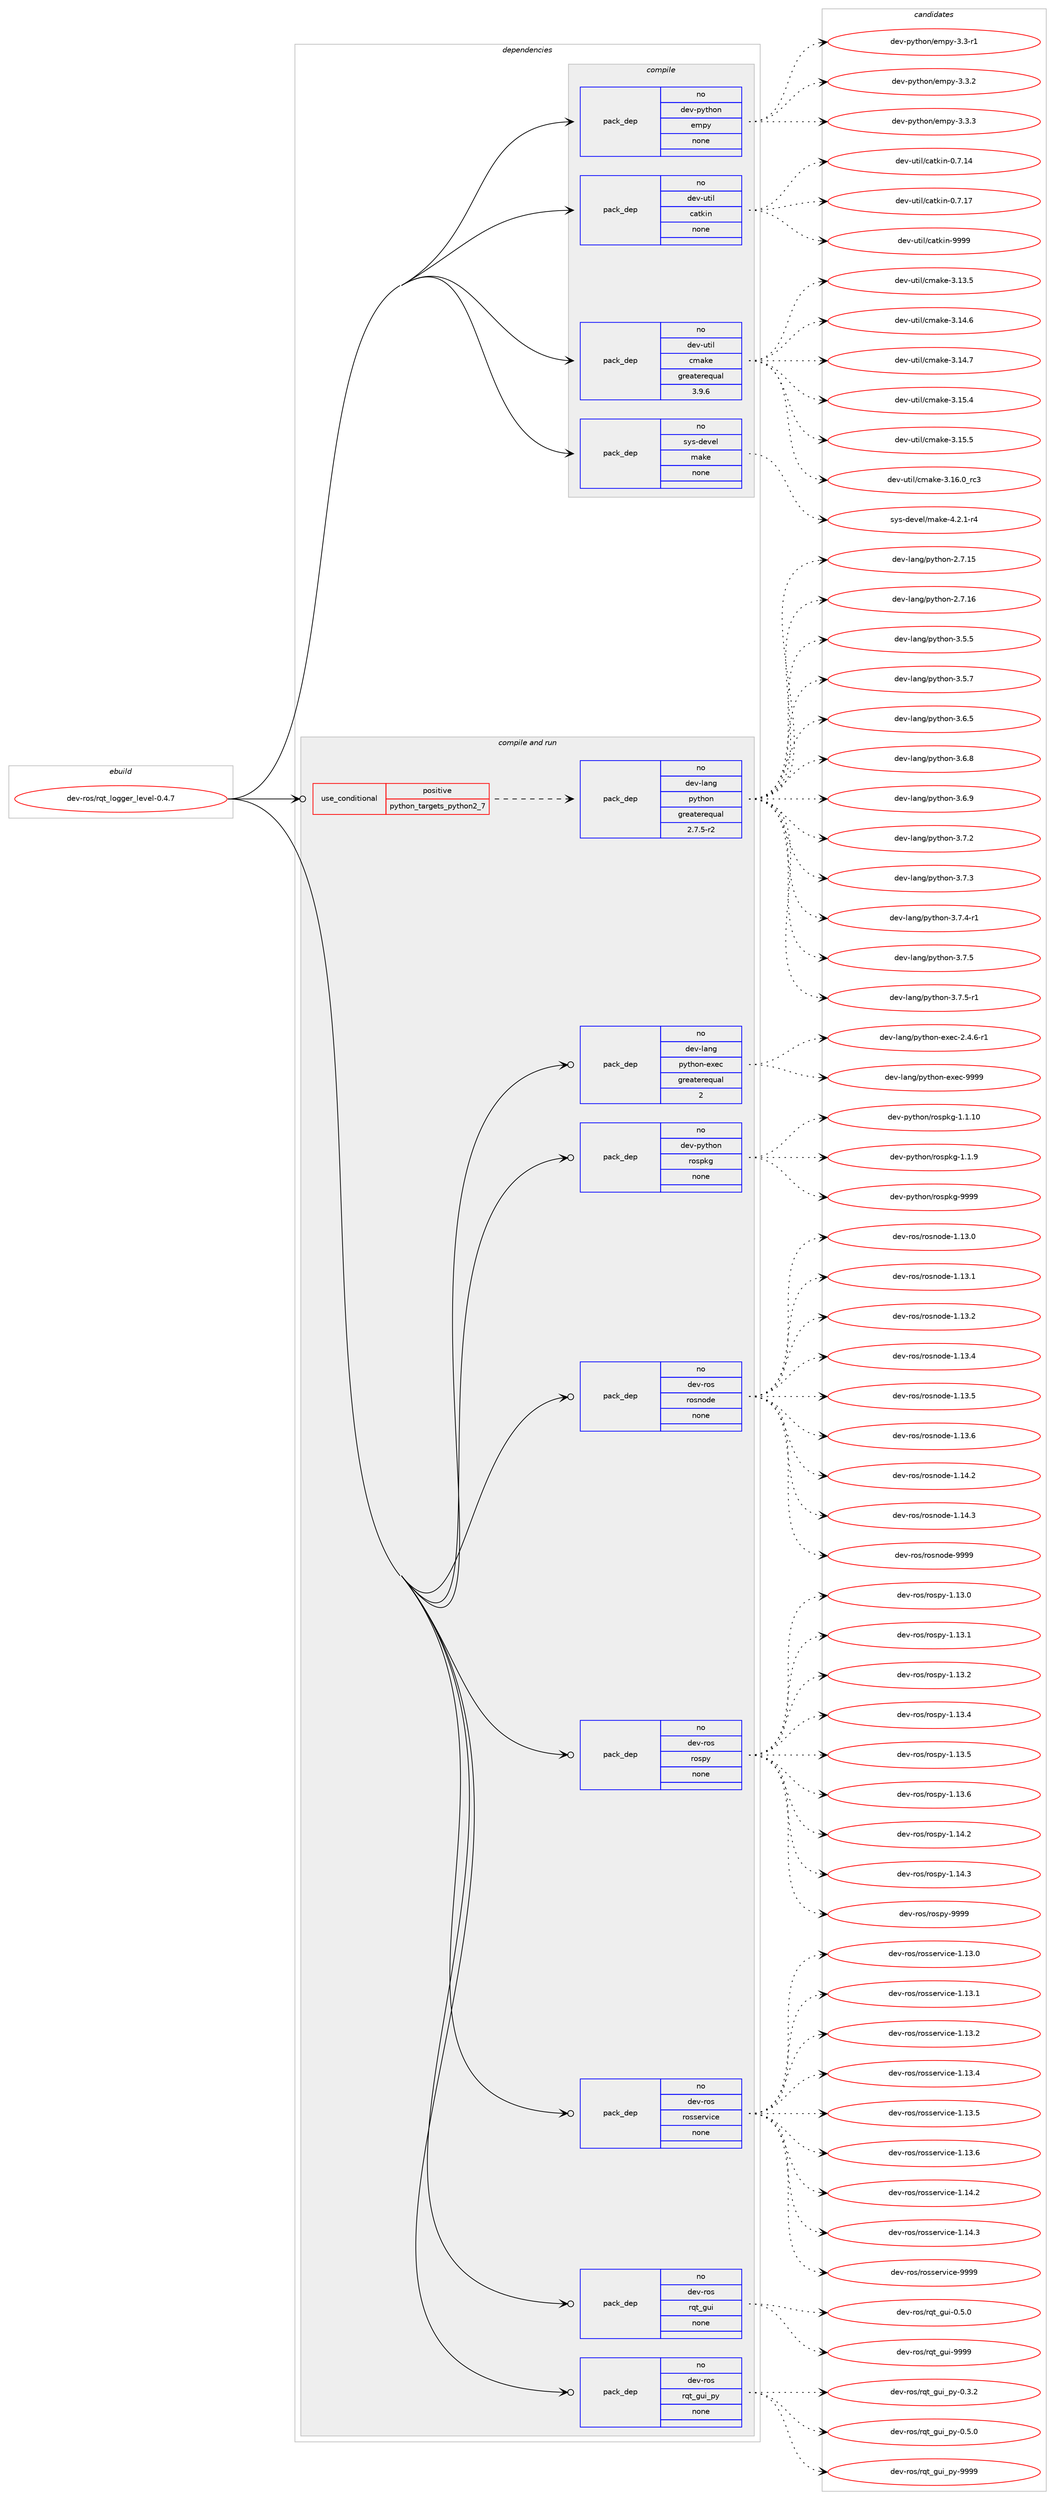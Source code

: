 digraph prolog {

# *************
# Graph options
# *************

newrank=true;
concentrate=true;
compound=true;
graph [rankdir=LR,fontname=Helvetica,fontsize=10,ranksep=1.5];#, ranksep=2.5, nodesep=0.2];
edge  [arrowhead=vee];
node  [fontname=Helvetica,fontsize=10];

# **********
# The ebuild
# **********

subgraph cluster_leftcol {
color=gray;
rank=same;
label=<<i>ebuild</i>>;
id [label="dev-ros/rqt_logger_level-0.4.7", color=red, width=4, href="../dev-ros/rqt_logger_level-0.4.7.svg"];
}

# ****************
# The dependencies
# ****************

subgraph cluster_midcol {
color=gray;
label=<<i>dependencies</i>>;
subgraph cluster_compile {
fillcolor="#eeeeee";
style=filled;
label=<<i>compile</i>>;
subgraph pack498405 {
dependency665591 [label=<<TABLE BORDER="0" CELLBORDER="1" CELLSPACING="0" CELLPADDING="4" WIDTH="220"><TR><TD ROWSPAN="6" CELLPADDING="30">pack_dep</TD></TR><TR><TD WIDTH="110">no</TD></TR><TR><TD>dev-python</TD></TR><TR><TD>empy</TD></TR><TR><TD>none</TD></TR><TR><TD></TD></TR></TABLE>>, shape=none, color=blue];
}
id:e -> dependency665591:w [weight=20,style="solid",arrowhead="vee"];
subgraph pack498406 {
dependency665592 [label=<<TABLE BORDER="0" CELLBORDER="1" CELLSPACING="0" CELLPADDING="4" WIDTH="220"><TR><TD ROWSPAN="6" CELLPADDING="30">pack_dep</TD></TR><TR><TD WIDTH="110">no</TD></TR><TR><TD>dev-util</TD></TR><TR><TD>catkin</TD></TR><TR><TD>none</TD></TR><TR><TD></TD></TR></TABLE>>, shape=none, color=blue];
}
id:e -> dependency665592:w [weight=20,style="solid",arrowhead="vee"];
subgraph pack498407 {
dependency665593 [label=<<TABLE BORDER="0" CELLBORDER="1" CELLSPACING="0" CELLPADDING="4" WIDTH="220"><TR><TD ROWSPAN="6" CELLPADDING="30">pack_dep</TD></TR><TR><TD WIDTH="110">no</TD></TR><TR><TD>dev-util</TD></TR><TR><TD>cmake</TD></TR><TR><TD>greaterequal</TD></TR><TR><TD>3.9.6</TD></TR></TABLE>>, shape=none, color=blue];
}
id:e -> dependency665593:w [weight=20,style="solid",arrowhead="vee"];
subgraph pack498408 {
dependency665594 [label=<<TABLE BORDER="0" CELLBORDER="1" CELLSPACING="0" CELLPADDING="4" WIDTH="220"><TR><TD ROWSPAN="6" CELLPADDING="30">pack_dep</TD></TR><TR><TD WIDTH="110">no</TD></TR><TR><TD>sys-devel</TD></TR><TR><TD>make</TD></TR><TR><TD>none</TD></TR><TR><TD></TD></TR></TABLE>>, shape=none, color=blue];
}
id:e -> dependency665594:w [weight=20,style="solid",arrowhead="vee"];
}
subgraph cluster_compileandrun {
fillcolor="#eeeeee";
style=filled;
label=<<i>compile and run</i>>;
subgraph cond155280 {
dependency665595 [label=<<TABLE BORDER="0" CELLBORDER="1" CELLSPACING="0" CELLPADDING="4"><TR><TD ROWSPAN="3" CELLPADDING="10">use_conditional</TD></TR><TR><TD>positive</TD></TR><TR><TD>python_targets_python2_7</TD></TR></TABLE>>, shape=none, color=red];
subgraph pack498409 {
dependency665596 [label=<<TABLE BORDER="0" CELLBORDER="1" CELLSPACING="0" CELLPADDING="4" WIDTH="220"><TR><TD ROWSPAN="6" CELLPADDING="30">pack_dep</TD></TR><TR><TD WIDTH="110">no</TD></TR><TR><TD>dev-lang</TD></TR><TR><TD>python</TD></TR><TR><TD>greaterequal</TD></TR><TR><TD>2.7.5-r2</TD></TR></TABLE>>, shape=none, color=blue];
}
dependency665595:e -> dependency665596:w [weight=20,style="dashed",arrowhead="vee"];
}
id:e -> dependency665595:w [weight=20,style="solid",arrowhead="odotvee"];
subgraph pack498410 {
dependency665597 [label=<<TABLE BORDER="0" CELLBORDER="1" CELLSPACING="0" CELLPADDING="4" WIDTH="220"><TR><TD ROWSPAN="6" CELLPADDING="30">pack_dep</TD></TR><TR><TD WIDTH="110">no</TD></TR><TR><TD>dev-lang</TD></TR><TR><TD>python-exec</TD></TR><TR><TD>greaterequal</TD></TR><TR><TD>2</TD></TR></TABLE>>, shape=none, color=blue];
}
id:e -> dependency665597:w [weight=20,style="solid",arrowhead="odotvee"];
subgraph pack498411 {
dependency665598 [label=<<TABLE BORDER="0" CELLBORDER="1" CELLSPACING="0" CELLPADDING="4" WIDTH="220"><TR><TD ROWSPAN="6" CELLPADDING="30">pack_dep</TD></TR><TR><TD WIDTH="110">no</TD></TR><TR><TD>dev-python</TD></TR><TR><TD>rospkg</TD></TR><TR><TD>none</TD></TR><TR><TD></TD></TR></TABLE>>, shape=none, color=blue];
}
id:e -> dependency665598:w [weight=20,style="solid",arrowhead="odotvee"];
subgraph pack498412 {
dependency665599 [label=<<TABLE BORDER="0" CELLBORDER="1" CELLSPACING="0" CELLPADDING="4" WIDTH="220"><TR><TD ROWSPAN="6" CELLPADDING="30">pack_dep</TD></TR><TR><TD WIDTH="110">no</TD></TR><TR><TD>dev-ros</TD></TR><TR><TD>rosnode</TD></TR><TR><TD>none</TD></TR><TR><TD></TD></TR></TABLE>>, shape=none, color=blue];
}
id:e -> dependency665599:w [weight=20,style="solid",arrowhead="odotvee"];
subgraph pack498413 {
dependency665600 [label=<<TABLE BORDER="0" CELLBORDER="1" CELLSPACING="0" CELLPADDING="4" WIDTH="220"><TR><TD ROWSPAN="6" CELLPADDING="30">pack_dep</TD></TR><TR><TD WIDTH="110">no</TD></TR><TR><TD>dev-ros</TD></TR><TR><TD>rospy</TD></TR><TR><TD>none</TD></TR><TR><TD></TD></TR></TABLE>>, shape=none, color=blue];
}
id:e -> dependency665600:w [weight=20,style="solid",arrowhead="odotvee"];
subgraph pack498414 {
dependency665601 [label=<<TABLE BORDER="0" CELLBORDER="1" CELLSPACING="0" CELLPADDING="4" WIDTH="220"><TR><TD ROWSPAN="6" CELLPADDING="30">pack_dep</TD></TR><TR><TD WIDTH="110">no</TD></TR><TR><TD>dev-ros</TD></TR><TR><TD>rosservice</TD></TR><TR><TD>none</TD></TR><TR><TD></TD></TR></TABLE>>, shape=none, color=blue];
}
id:e -> dependency665601:w [weight=20,style="solid",arrowhead="odotvee"];
subgraph pack498415 {
dependency665602 [label=<<TABLE BORDER="0" CELLBORDER="1" CELLSPACING="0" CELLPADDING="4" WIDTH="220"><TR><TD ROWSPAN="6" CELLPADDING="30">pack_dep</TD></TR><TR><TD WIDTH="110">no</TD></TR><TR><TD>dev-ros</TD></TR><TR><TD>rqt_gui</TD></TR><TR><TD>none</TD></TR><TR><TD></TD></TR></TABLE>>, shape=none, color=blue];
}
id:e -> dependency665602:w [weight=20,style="solid",arrowhead="odotvee"];
subgraph pack498416 {
dependency665603 [label=<<TABLE BORDER="0" CELLBORDER="1" CELLSPACING="0" CELLPADDING="4" WIDTH="220"><TR><TD ROWSPAN="6" CELLPADDING="30">pack_dep</TD></TR><TR><TD WIDTH="110">no</TD></TR><TR><TD>dev-ros</TD></TR><TR><TD>rqt_gui_py</TD></TR><TR><TD>none</TD></TR><TR><TD></TD></TR></TABLE>>, shape=none, color=blue];
}
id:e -> dependency665603:w [weight=20,style="solid",arrowhead="odotvee"];
}
subgraph cluster_run {
fillcolor="#eeeeee";
style=filled;
label=<<i>run</i>>;
}
}

# **************
# The candidates
# **************

subgraph cluster_choices {
rank=same;
color=gray;
label=<<i>candidates</i>>;

subgraph choice498405 {
color=black;
nodesep=1;
choice1001011184511212111610411111047101109112121455146514511449 [label="dev-python/empy-3.3-r1", color=red, width=4,href="../dev-python/empy-3.3-r1.svg"];
choice1001011184511212111610411111047101109112121455146514650 [label="dev-python/empy-3.3.2", color=red, width=4,href="../dev-python/empy-3.3.2.svg"];
choice1001011184511212111610411111047101109112121455146514651 [label="dev-python/empy-3.3.3", color=red, width=4,href="../dev-python/empy-3.3.3.svg"];
dependency665591:e -> choice1001011184511212111610411111047101109112121455146514511449:w [style=dotted,weight="100"];
dependency665591:e -> choice1001011184511212111610411111047101109112121455146514650:w [style=dotted,weight="100"];
dependency665591:e -> choice1001011184511212111610411111047101109112121455146514651:w [style=dotted,weight="100"];
}
subgraph choice498406 {
color=black;
nodesep=1;
choice1001011184511711610510847999711610710511045484655464952 [label="dev-util/catkin-0.7.14", color=red, width=4,href="../dev-util/catkin-0.7.14.svg"];
choice1001011184511711610510847999711610710511045484655464955 [label="dev-util/catkin-0.7.17", color=red, width=4,href="../dev-util/catkin-0.7.17.svg"];
choice100101118451171161051084799971161071051104557575757 [label="dev-util/catkin-9999", color=red, width=4,href="../dev-util/catkin-9999.svg"];
dependency665592:e -> choice1001011184511711610510847999711610710511045484655464952:w [style=dotted,weight="100"];
dependency665592:e -> choice1001011184511711610510847999711610710511045484655464955:w [style=dotted,weight="100"];
dependency665592:e -> choice100101118451171161051084799971161071051104557575757:w [style=dotted,weight="100"];
}
subgraph choice498407 {
color=black;
nodesep=1;
choice1001011184511711610510847991099710710145514649514653 [label="dev-util/cmake-3.13.5", color=red, width=4,href="../dev-util/cmake-3.13.5.svg"];
choice1001011184511711610510847991099710710145514649524654 [label="dev-util/cmake-3.14.6", color=red, width=4,href="../dev-util/cmake-3.14.6.svg"];
choice1001011184511711610510847991099710710145514649524655 [label="dev-util/cmake-3.14.7", color=red, width=4,href="../dev-util/cmake-3.14.7.svg"];
choice1001011184511711610510847991099710710145514649534652 [label="dev-util/cmake-3.15.4", color=red, width=4,href="../dev-util/cmake-3.15.4.svg"];
choice1001011184511711610510847991099710710145514649534653 [label="dev-util/cmake-3.15.5", color=red, width=4,href="../dev-util/cmake-3.15.5.svg"];
choice1001011184511711610510847991099710710145514649544648951149951 [label="dev-util/cmake-3.16.0_rc3", color=red, width=4,href="../dev-util/cmake-3.16.0_rc3.svg"];
dependency665593:e -> choice1001011184511711610510847991099710710145514649514653:w [style=dotted,weight="100"];
dependency665593:e -> choice1001011184511711610510847991099710710145514649524654:w [style=dotted,weight="100"];
dependency665593:e -> choice1001011184511711610510847991099710710145514649524655:w [style=dotted,weight="100"];
dependency665593:e -> choice1001011184511711610510847991099710710145514649534652:w [style=dotted,weight="100"];
dependency665593:e -> choice1001011184511711610510847991099710710145514649534653:w [style=dotted,weight="100"];
dependency665593:e -> choice1001011184511711610510847991099710710145514649544648951149951:w [style=dotted,weight="100"];
}
subgraph choice498408 {
color=black;
nodesep=1;
choice1151211154510010111810110847109971071014552465046494511452 [label="sys-devel/make-4.2.1-r4", color=red, width=4,href="../sys-devel/make-4.2.1-r4.svg"];
dependency665594:e -> choice1151211154510010111810110847109971071014552465046494511452:w [style=dotted,weight="100"];
}
subgraph choice498409 {
color=black;
nodesep=1;
choice10010111845108971101034711212111610411111045504655464953 [label="dev-lang/python-2.7.15", color=red, width=4,href="../dev-lang/python-2.7.15.svg"];
choice10010111845108971101034711212111610411111045504655464954 [label="dev-lang/python-2.7.16", color=red, width=4,href="../dev-lang/python-2.7.16.svg"];
choice100101118451089711010347112121116104111110455146534653 [label="dev-lang/python-3.5.5", color=red, width=4,href="../dev-lang/python-3.5.5.svg"];
choice100101118451089711010347112121116104111110455146534655 [label="dev-lang/python-3.5.7", color=red, width=4,href="../dev-lang/python-3.5.7.svg"];
choice100101118451089711010347112121116104111110455146544653 [label="dev-lang/python-3.6.5", color=red, width=4,href="../dev-lang/python-3.6.5.svg"];
choice100101118451089711010347112121116104111110455146544656 [label="dev-lang/python-3.6.8", color=red, width=4,href="../dev-lang/python-3.6.8.svg"];
choice100101118451089711010347112121116104111110455146544657 [label="dev-lang/python-3.6.9", color=red, width=4,href="../dev-lang/python-3.6.9.svg"];
choice100101118451089711010347112121116104111110455146554650 [label="dev-lang/python-3.7.2", color=red, width=4,href="../dev-lang/python-3.7.2.svg"];
choice100101118451089711010347112121116104111110455146554651 [label="dev-lang/python-3.7.3", color=red, width=4,href="../dev-lang/python-3.7.3.svg"];
choice1001011184510897110103471121211161041111104551465546524511449 [label="dev-lang/python-3.7.4-r1", color=red, width=4,href="../dev-lang/python-3.7.4-r1.svg"];
choice100101118451089711010347112121116104111110455146554653 [label="dev-lang/python-3.7.5", color=red, width=4,href="../dev-lang/python-3.7.5.svg"];
choice1001011184510897110103471121211161041111104551465546534511449 [label="dev-lang/python-3.7.5-r1", color=red, width=4,href="../dev-lang/python-3.7.5-r1.svg"];
dependency665596:e -> choice10010111845108971101034711212111610411111045504655464953:w [style=dotted,weight="100"];
dependency665596:e -> choice10010111845108971101034711212111610411111045504655464954:w [style=dotted,weight="100"];
dependency665596:e -> choice100101118451089711010347112121116104111110455146534653:w [style=dotted,weight="100"];
dependency665596:e -> choice100101118451089711010347112121116104111110455146534655:w [style=dotted,weight="100"];
dependency665596:e -> choice100101118451089711010347112121116104111110455146544653:w [style=dotted,weight="100"];
dependency665596:e -> choice100101118451089711010347112121116104111110455146544656:w [style=dotted,weight="100"];
dependency665596:e -> choice100101118451089711010347112121116104111110455146544657:w [style=dotted,weight="100"];
dependency665596:e -> choice100101118451089711010347112121116104111110455146554650:w [style=dotted,weight="100"];
dependency665596:e -> choice100101118451089711010347112121116104111110455146554651:w [style=dotted,weight="100"];
dependency665596:e -> choice1001011184510897110103471121211161041111104551465546524511449:w [style=dotted,weight="100"];
dependency665596:e -> choice100101118451089711010347112121116104111110455146554653:w [style=dotted,weight="100"];
dependency665596:e -> choice1001011184510897110103471121211161041111104551465546534511449:w [style=dotted,weight="100"];
}
subgraph choice498410 {
color=black;
nodesep=1;
choice10010111845108971101034711212111610411111045101120101994550465246544511449 [label="dev-lang/python-exec-2.4.6-r1", color=red, width=4,href="../dev-lang/python-exec-2.4.6-r1.svg"];
choice10010111845108971101034711212111610411111045101120101994557575757 [label="dev-lang/python-exec-9999", color=red, width=4,href="../dev-lang/python-exec-9999.svg"];
dependency665597:e -> choice10010111845108971101034711212111610411111045101120101994550465246544511449:w [style=dotted,weight="100"];
dependency665597:e -> choice10010111845108971101034711212111610411111045101120101994557575757:w [style=dotted,weight="100"];
}
subgraph choice498411 {
color=black;
nodesep=1;
choice100101118451121211161041111104711411111511210710345494649464948 [label="dev-python/rospkg-1.1.10", color=red, width=4,href="../dev-python/rospkg-1.1.10.svg"];
choice1001011184511212111610411111047114111115112107103454946494657 [label="dev-python/rospkg-1.1.9", color=red, width=4,href="../dev-python/rospkg-1.1.9.svg"];
choice10010111845112121116104111110471141111151121071034557575757 [label="dev-python/rospkg-9999", color=red, width=4,href="../dev-python/rospkg-9999.svg"];
dependency665598:e -> choice100101118451121211161041111104711411111511210710345494649464948:w [style=dotted,weight="100"];
dependency665598:e -> choice1001011184511212111610411111047114111115112107103454946494657:w [style=dotted,weight="100"];
dependency665598:e -> choice10010111845112121116104111110471141111151121071034557575757:w [style=dotted,weight="100"];
}
subgraph choice498412 {
color=black;
nodesep=1;
choice100101118451141111154711411111511011110010145494649514648 [label="dev-ros/rosnode-1.13.0", color=red, width=4,href="../dev-ros/rosnode-1.13.0.svg"];
choice100101118451141111154711411111511011110010145494649514649 [label="dev-ros/rosnode-1.13.1", color=red, width=4,href="../dev-ros/rosnode-1.13.1.svg"];
choice100101118451141111154711411111511011110010145494649514650 [label="dev-ros/rosnode-1.13.2", color=red, width=4,href="../dev-ros/rosnode-1.13.2.svg"];
choice100101118451141111154711411111511011110010145494649514652 [label="dev-ros/rosnode-1.13.4", color=red, width=4,href="../dev-ros/rosnode-1.13.4.svg"];
choice100101118451141111154711411111511011110010145494649514653 [label="dev-ros/rosnode-1.13.5", color=red, width=4,href="../dev-ros/rosnode-1.13.5.svg"];
choice100101118451141111154711411111511011110010145494649514654 [label="dev-ros/rosnode-1.13.6", color=red, width=4,href="../dev-ros/rosnode-1.13.6.svg"];
choice100101118451141111154711411111511011110010145494649524650 [label="dev-ros/rosnode-1.14.2", color=red, width=4,href="../dev-ros/rosnode-1.14.2.svg"];
choice100101118451141111154711411111511011110010145494649524651 [label="dev-ros/rosnode-1.14.3", color=red, width=4,href="../dev-ros/rosnode-1.14.3.svg"];
choice10010111845114111115471141111151101111001014557575757 [label="dev-ros/rosnode-9999", color=red, width=4,href="../dev-ros/rosnode-9999.svg"];
dependency665599:e -> choice100101118451141111154711411111511011110010145494649514648:w [style=dotted,weight="100"];
dependency665599:e -> choice100101118451141111154711411111511011110010145494649514649:w [style=dotted,weight="100"];
dependency665599:e -> choice100101118451141111154711411111511011110010145494649514650:w [style=dotted,weight="100"];
dependency665599:e -> choice100101118451141111154711411111511011110010145494649514652:w [style=dotted,weight="100"];
dependency665599:e -> choice100101118451141111154711411111511011110010145494649514653:w [style=dotted,weight="100"];
dependency665599:e -> choice100101118451141111154711411111511011110010145494649514654:w [style=dotted,weight="100"];
dependency665599:e -> choice100101118451141111154711411111511011110010145494649524650:w [style=dotted,weight="100"];
dependency665599:e -> choice100101118451141111154711411111511011110010145494649524651:w [style=dotted,weight="100"];
dependency665599:e -> choice10010111845114111115471141111151101111001014557575757:w [style=dotted,weight="100"];
}
subgraph choice498413 {
color=black;
nodesep=1;
choice100101118451141111154711411111511212145494649514648 [label="dev-ros/rospy-1.13.0", color=red, width=4,href="../dev-ros/rospy-1.13.0.svg"];
choice100101118451141111154711411111511212145494649514649 [label="dev-ros/rospy-1.13.1", color=red, width=4,href="../dev-ros/rospy-1.13.1.svg"];
choice100101118451141111154711411111511212145494649514650 [label="dev-ros/rospy-1.13.2", color=red, width=4,href="../dev-ros/rospy-1.13.2.svg"];
choice100101118451141111154711411111511212145494649514652 [label="dev-ros/rospy-1.13.4", color=red, width=4,href="../dev-ros/rospy-1.13.4.svg"];
choice100101118451141111154711411111511212145494649514653 [label="dev-ros/rospy-1.13.5", color=red, width=4,href="../dev-ros/rospy-1.13.5.svg"];
choice100101118451141111154711411111511212145494649514654 [label="dev-ros/rospy-1.13.6", color=red, width=4,href="../dev-ros/rospy-1.13.6.svg"];
choice100101118451141111154711411111511212145494649524650 [label="dev-ros/rospy-1.14.2", color=red, width=4,href="../dev-ros/rospy-1.14.2.svg"];
choice100101118451141111154711411111511212145494649524651 [label="dev-ros/rospy-1.14.3", color=red, width=4,href="../dev-ros/rospy-1.14.3.svg"];
choice10010111845114111115471141111151121214557575757 [label="dev-ros/rospy-9999", color=red, width=4,href="../dev-ros/rospy-9999.svg"];
dependency665600:e -> choice100101118451141111154711411111511212145494649514648:w [style=dotted,weight="100"];
dependency665600:e -> choice100101118451141111154711411111511212145494649514649:w [style=dotted,weight="100"];
dependency665600:e -> choice100101118451141111154711411111511212145494649514650:w [style=dotted,weight="100"];
dependency665600:e -> choice100101118451141111154711411111511212145494649514652:w [style=dotted,weight="100"];
dependency665600:e -> choice100101118451141111154711411111511212145494649514653:w [style=dotted,weight="100"];
dependency665600:e -> choice100101118451141111154711411111511212145494649514654:w [style=dotted,weight="100"];
dependency665600:e -> choice100101118451141111154711411111511212145494649524650:w [style=dotted,weight="100"];
dependency665600:e -> choice100101118451141111154711411111511212145494649524651:w [style=dotted,weight="100"];
dependency665600:e -> choice10010111845114111115471141111151121214557575757:w [style=dotted,weight="100"];
}
subgraph choice498414 {
color=black;
nodesep=1;
choice10010111845114111115471141111151151011141181059910145494649514648 [label="dev-ros/rosservice-1.13.0", color=red, width=4,href="../dev-ros/rosservice-1.13.0.svg"];
choice10010111845114111115471141111151151011141181059910145494649514649 [label="dev-ros/rosservice-1.13.1", color=red, width=4,href="../dev-ros/rosservice-1.13.1.svg"];
choice10010111845114111115471141111151151011141181059910145494649514650 [label="dev-ros/rosservice-1.13.2", color=red, width=4,href="../dev-ros/rosservice-1.13.2.svg"];
choice10010111845114111115471141111151151011141181059910145494649514652 [label="dev-ros/rosservice-1.13.4", color=red, width=4,href="../dev-ros/rosservice-1.13.4.svg"];
choice10010111845114111115471141111151151011141181059910145494649514653 [label="dev-ros/rosservice-1.13.5", color=red, width=4,href="../dev-ros/rosservice-1.13.5.svg"];
choice10010111845114111115471141111151151011141181059910145494649514654 [label="dev-ros/rosservice-1.13.6", color=red, width=4,href="../dev-ros/rosservice-1.13.6.svg"];
choice10010111845114111115471141111151151011141181059910145494649524650 [label="dev-ros/rosservice-1.14.2", color=red, width=4,href="../dev-ros/rosservice-1.14.2.svg"];
choice10010111845114111115471141111151151011141181059910145494649524651 [label="dev-ros/rosservice-1.14.3", color=red, width=4,href="../dev-ros/rosservice-1.14.3.svg"];
choice1001011184511411111547114111115115101114118105991014557575757 [label="dev-ros/rosservice-9999", color=red, width=4,href="../dev-ros/rosservice-9999.svg"];
dependency665601:e -> choice10010111845114111115471141111151151011141181059910145494649514648:w [style=dotted,weight="100"];
dependency665601:e -> choice10010111845114111115471141111151151011141181059910145494649514649:w [style=dotted,weight="100"];
dependency665601:e -> choice10010111845114111115471141111151151011141181059910145494649514650:w [style=dotted,weight="100"];
dependency665601:e -> choice10010111845114111115471141111151151011141181059910145494649514652:w [style=dotted,weight="100"];
dependency665601:e -> choice10010111845114111115471141111151151011141181059910145494649514653:w [style=dotted,weight="100"];
dependency665601:e -> choice10010111845114111115471141111151151011141181059910145494649514654:w [style=dotted,weight="100"];
dependency665601:e -> choice10010111845114111115471141111151151011141181059910145494649524650:w [style=dotted,weight="100"];
dependency665601:e -> choice10010111845114111115471141111151151011141181059910145494649524651:w [style=dotted,weight="100"];
dependency665601:e -> choice1001011184511411111547114111115115101114118105991014557575757:w [style=dotted,weight="100"];
}
subgraph choice498415 {
color=black;
nodesep=1;
choice100101118451141111154711411311695103117105454846534648 [label="dev-ros/rqt_gui-0.5.0", color=red, width=4,href="../dev-ros/rqt_gui-0.5.0.svg"];
choice1001011184511411111547114113116951031171054557575757 [label="dev-ros/rqt_gui-9999", color=red, width=4,href="../dev-ros/rqt_gui-9999.svg"];
dependency665602:e -> choice100101118451141111154711411311695103117105454846534648:w [style=dotted,weight="100"];
dependency665602:e -> choice1001011184511411111547114113116951031171054557575757:w [style=dotted,weight="100"];
}
subgraph choice498416 {
color=black;
nodesep=1;
choice10010111845114111115471141131169510311710595112121454846514650 [label="dev-ros/rqt_gui_py-0.3.2", color=red, width=4,href="../dev-ros/rqt_gui_py-0.3.2.svg"];
choice10010111845114111115471141131169510311710595112121454846534648 [label="dev-ros/rqt_gui_py-0.5.0", color=red, width=4,href="../dev-ros/rqt_gui_py-0.5.0.svg"];
choice100101118451141111154711411311695103117105951121214557575757 [label="dev-ros/rqt_gui_py-9999", color=red, width=4,href="../dev-ros/rqt_gui_py-9999.svg"];
dependency665603:e -> choice10010111845114111115471141131169510311710595112121454846514650:w [style=dotted,weight="100"];
dependency665603:e -> choice10010111845114111115471141131169510311710595112121454846534648:w [style=dotted,weight="100"];
dependency665603:e -> choice100101118451141111154711411311695103117105951121214557575757:w [style=dotted,weight="100"];
}
}

}
